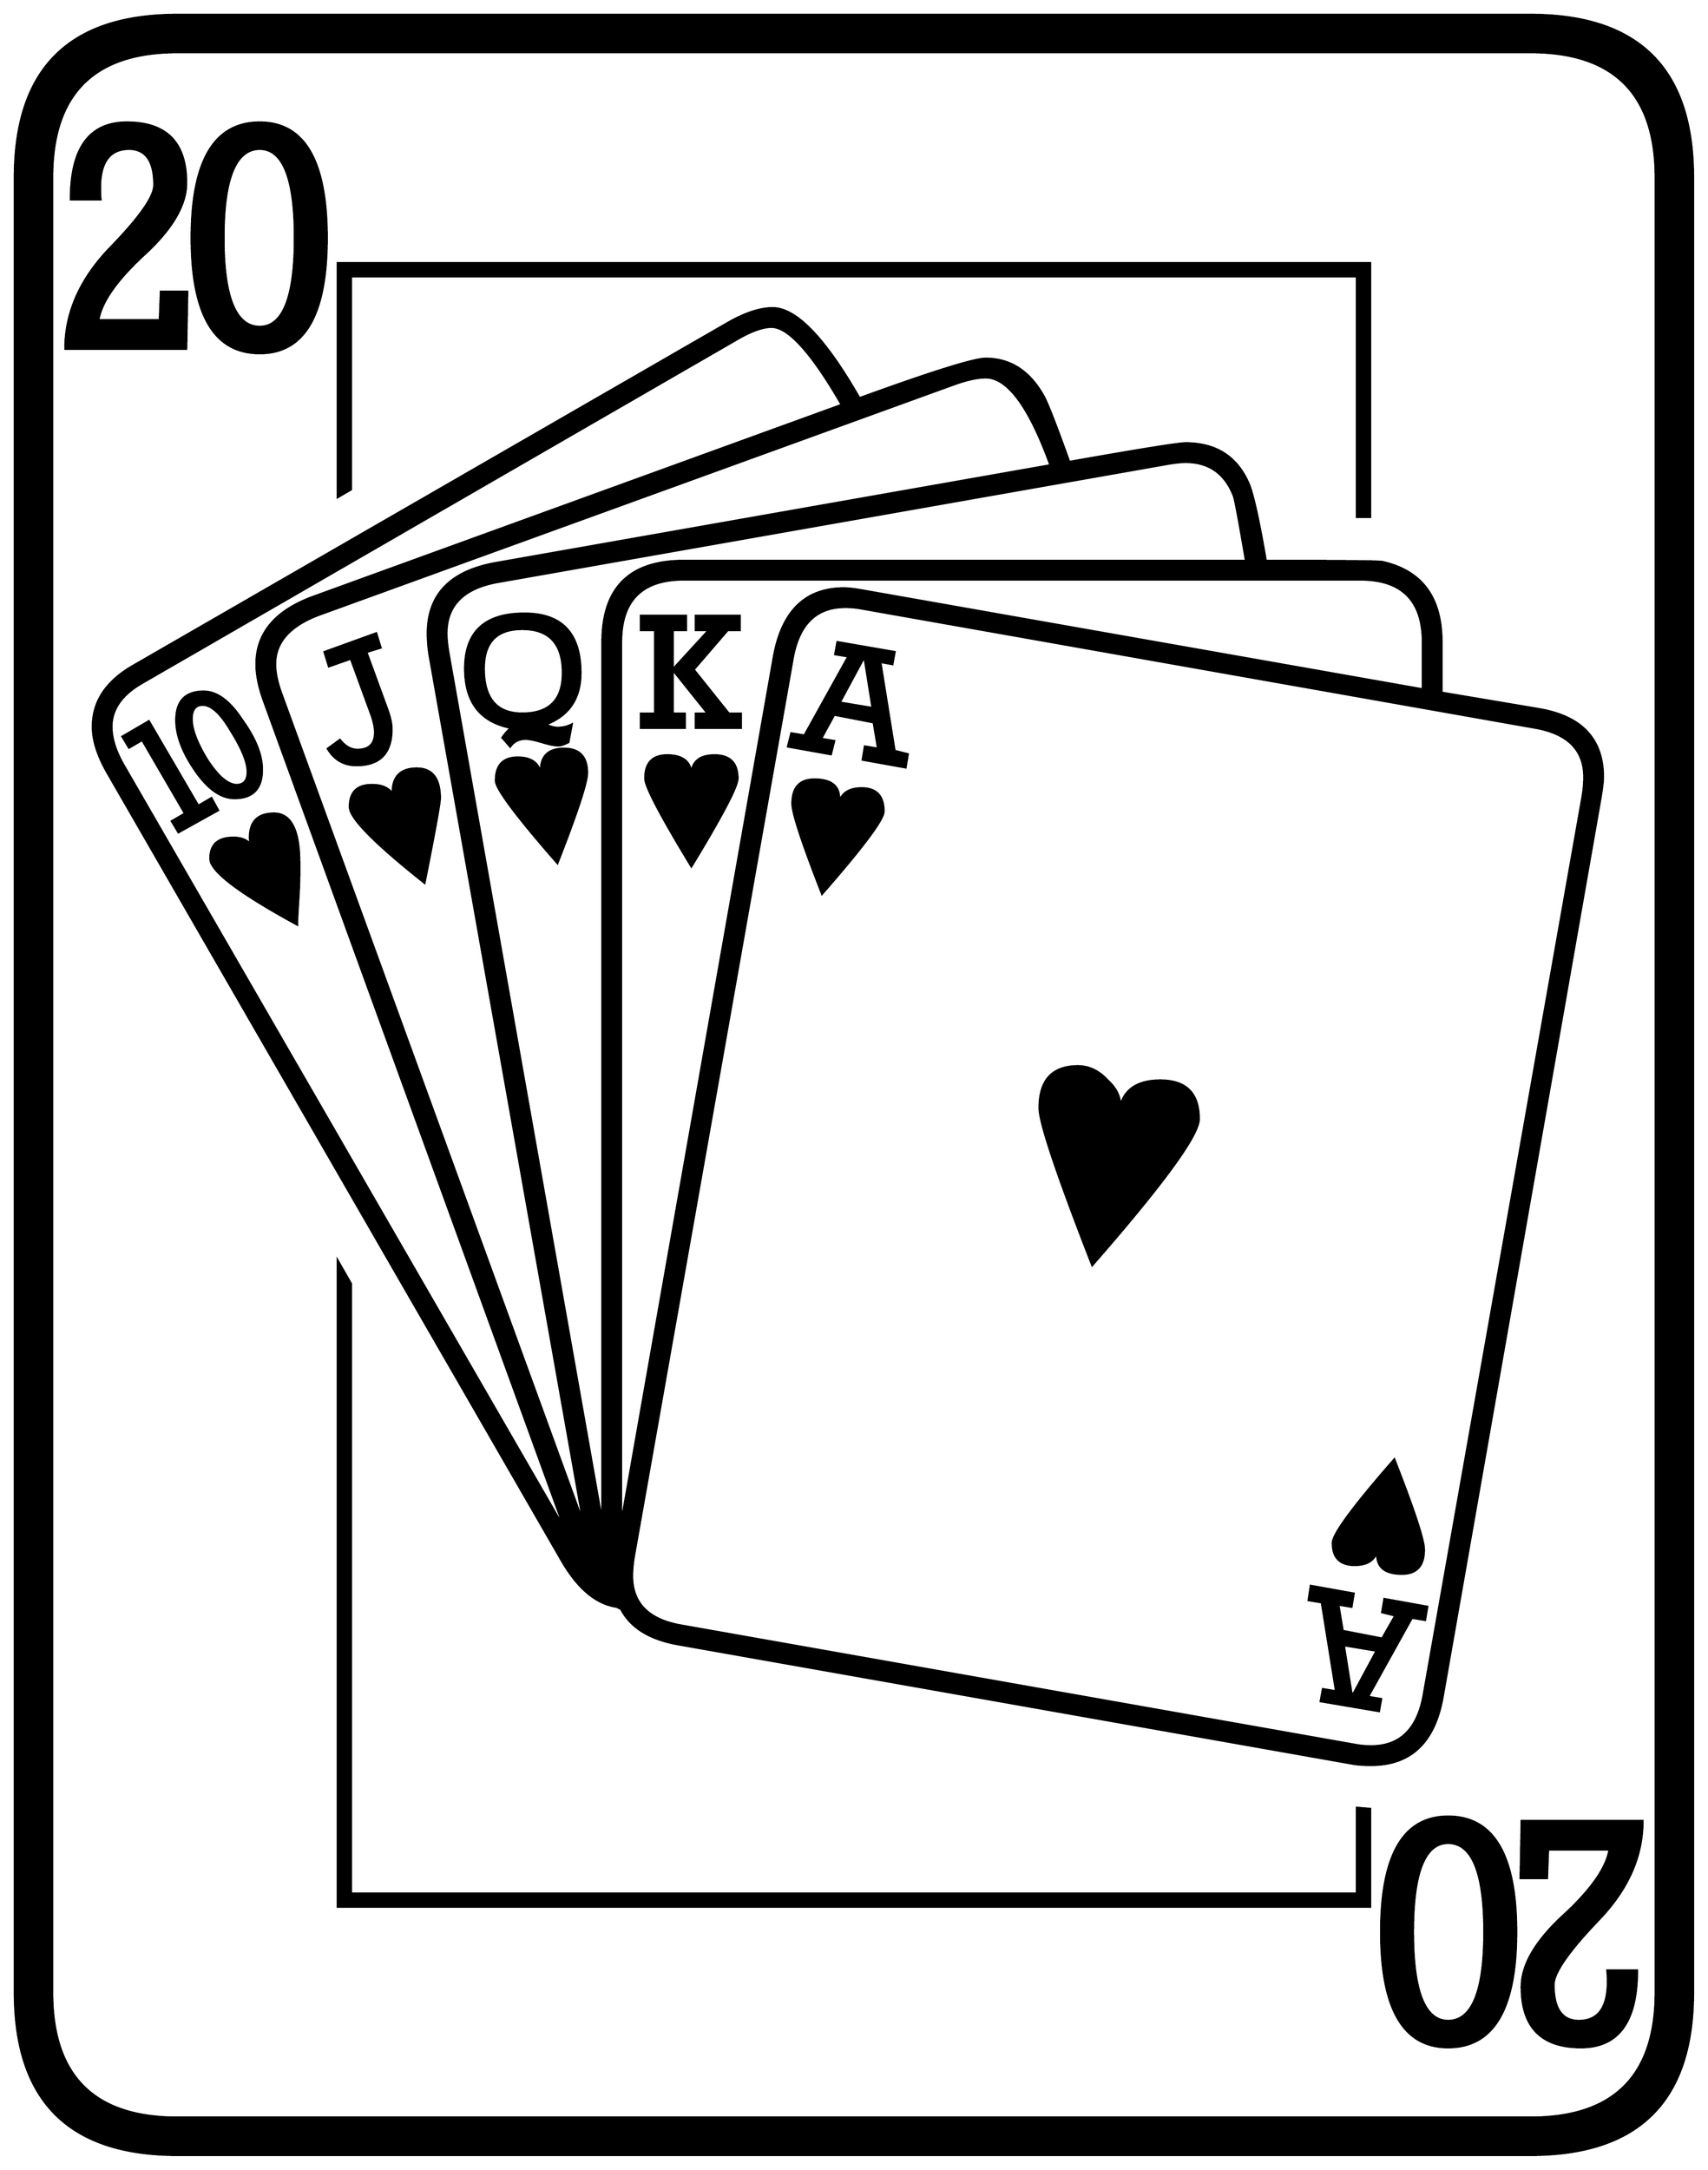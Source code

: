 


\begin{tikzpicture}[y=0.80pt, x=0.80pt, yscale=-1.0, xscale=1.0, inner sep=0pt, outer sep=0pt]
\begin{scope}[shift={(100.0,1706.0)},nonzero rule]
  \path[draw=.,fill=.,line width=1.600pt] (1578.0,244.0) .. controls
    (1578.0,342.667) and (1528.667,392.0) .. (1430.0,392.0) --
    (198.0,392.0) .. controls (99.333,392.0) and (50.0,342.667) ..
    (50.0,244.0) -- (50.0,-1408.0) .. controls (50.0,-1506.667)
    and (99.333,-1556.0) .. (198.0,-1556.0) -- (1430.0,-1556.0) ..
    controls (1528.667,-1556.0) and (1578.0,-1506.667) ..
    (1578.0,-1408.0) -- (1578.0,244.0) -- cycle(1544.0,244.0) --
    (1544.0,-1408.0) .. controls (1544.0,-1484.0) and
    (1506.0,-1522.0) .. (1430.0,-1522.0) -- (198.0,-1522.0) ..
    controls (122.0,-1522.0) and (84.0,-1484.0) ..
    (84.0,-1408.0) -- (84.0,244.0) .. controls (84.0,320.0) and
    (122.0,358.0) .. (198.0,358.0) -- (1430.0,358.0) .. controls
    (1506.0,358.0) and (1544.0,320.0) .. (1544.0,244.0) --
    cycle(1284.0,-1099.0) -- (1272.0,-1099.0) --
    (1272.0,-1318.0) -- (356.0,-1318.0) -- (356.0,-1124.0) --
    (344.0,-1117.0) -- (344.0,-1330.0) -- (1284.0,-1330.0) --
    (1284.0,-1099.0) -- cycle(334.0,-1353.0) .. controls
    (334.0,-1283.0) and (313.667,-1248.0) .. (273.0,-1248.0) ..
    controls (231.667,-1248.0) and (211.0,-1283.0) ..
    (211.0,-1353.0) .. controls (211.0,-1423.0) and
    (231.667,-1458.0) .. (273.0,-1458.0) .. controls
    (313.667,-1458.0) and (334.0,-1423.0) .. (334.0,-1353.0) --
    cycle(207.0,-1304.0) -- (206.0,-1252.0) -- (96.0,-1252.0) ..
    controls (96.0,-1284.667) and (109.333,-1315.0) ..
    (136.0,-1343.0) .. controls (163.333,-1371.0) and
    (177.0,-1390.333) .. (177.0,-1401.0) .. controls
    (177.0,-1423.0) and (169.333,-1434.0) .. (154.0,-1434.0) ..
    controls (134.0,-1434.0) and (125.333,-1418.667) ..
    (128.0,-1388.0) -- (101.0,-1388.0) .. controls
    (101.0,-1434.667) and (118.0,-1458.0) .. (152.0,-1458.0) ..
    controls (188.0,-1458.0) and (206.0,-1439.667) ..
    (206.0,-1403.0) .. controls (206.0,-1383.0) and
    (193.333,-1361.333) .. (168.0,-1338.0) .. controls
    (142.667,-1314.667) and (128.667,-1294.667) .. (126.0,-1278.0) --
    (182.0,-1278.0) -- (183.0,-1304.0) -- (207.0,-1304.0) --
    cycle(1496.0,-862.0) .. controls (1496.0,-858.0) and
    (1495.0,-850.333) .. (1493.0,-839.0) -- (1350.0,-25.0) ..
    controls (1342.667,16.333) and (1321.0,37.0) .. (1285.0,37.0) ..
    controls (1278.333,37.0) and (1273.0,36.667) .. (1269.0,36.0) --
    (653.0,-73.0) .. controls (627.667,-77.667) and (610.667,-88.333) ..
    (602.0,-105.0) -- (598.0,-107.0) .. controls (579.333,-109.667)
    and (562.667,-123.667) .. (548.0,-149.0) -- (135.0,-865.0) ..
    controls (125.667,-881.0) and (121.0,-895.333) .. (121.0,-908.0)
    .. controls (121.0,-930.667) and (133.0,-949.0) ..
    (157.0,-963.0) -- (700.0,-1276.0) .. controls
    (715.333,-1284.667) and (728.667,-1289.0) .. (740.0,-1289.0) ..
    controls (761.333,-1289.0) and (787.667,-1261.667) ..
    (819.0,-1207.0) .. controls (885.0,-1231.0) and
    (923.333,-1243.0) .. (934.0,-1243.0) .. controls
    (956.0,-1243.0) and (973.333,-1232.0) .. (986.0,-1210.0) ..
    controls (989.333,-1204.667) and (997.333,-1184.333) ..
    (1010.0,-1149.0) .. controls (1074.0,-1160.333) and
    (1109.333,-1166.0) .. (1116.0,-1166.0) .. controls
    (1143.333,-1166.0) and (1162.333,-1154.0) .. (1173.0,-1130.0) ..
    controls (1177.0,-1121.333) and (1182.333,-1097.667) ..
    (1189.0,-1059.0) .. controls (1255.667,-1059.0) and
    (1291.0,-1058.667) .. (1295.0,-1058.0) .. controls
    (1331.0,-1050.0) and (1349.0,-1025.667) .. (1349.0,-985.0) --
    (1349.0,-939.0) -- (1438.0,-924.0) .. controls
    (1476.667,-917.333) and (1496.0,-896.667) .. (1496.0,-862.0) --
    cycle(1532.0,88.0) .. controls (1532.0,120.667) and
    (1518.333,151.0) .. (1491.0,179.0) .. controls (1464.333,207.0)
    and (1451.0,226.333) .. (1451.0,237.0) .. controls
    (1451.0,259.0) and (1458.667,270.0) .. (1474.0,270.0) ..
    controls (1494.0,270.0) and (1502.667,254.667) .. (1500.0,224.0)
    -- (1527.0,224.0) .. controls (1527.0,270.667) and
    (1510.0,294.0) .. (1476.0,294.0) .. controls (1440.0,294.0)
    and (1422.0,275.667) .. (1422.0,239.0) .. controls
    (1422.0,219.0) and (1434.667,197.333) .. (1460.0,174.0) ..
    controls (1485.333,150.667) and (1499.333,130.667) .. (1502.0,114.0)
    -- (1446.0,114.0) -- (1445.0,140.0) -- (1421.0,140.0) --
    (1422.0,88.0) -- (1532.0,88.0) -- cycle(1417.0,189.0) ..
    controls (1417.0,259.0) and (1396.333,294.0) .. (1355.0,294.0)
    .. controls (1314.333,294.0) and (1294.0,259.0) ..
    (1294.0,189.0) .. controls (1294.0,119.0) and (1314.333,84.0)
    .. (1355.0,84.0) .. controls (1396.333,84.0) and
    (1417.0,119.0) .. (1417.0,189.0) -- cycle(1284.0,166.0) --
    (344.0,166.0) -- (344.0,-422.0) -- (356.0,-401.0) --
    (356.0,154.0) -- (1272.0,154.0) -- (1272.0,76.0) --
    (1284.0,77.0) -- (1284.0,166.0) -- cycle(305.0,-1353.0) ..
    controls (305.0,-1407.0) and (294.333,-1434.0) ..
    (273.0,-1434.0) .. controls (251.0,-1434.0) and
    (240.0,-1407.0) .. (240.0,-1353.0) .. controls
    (240.0,-1299.0) and (251.0,-1272.0) .. (273.0,-1272.0) ..
    controls (294.333,-1272.0) and (305.0,-1299.0) ..
    (305.0,-1353.0) -- cycle(1332.0,-942.0) -- (1332.0,-985.0)
    .. controls (1332.0,-1023.0) and (1313.0,-1042.0) ..
    (1275.0,-1042.0) -- (659.0,-1042.0) .. controls
    (621.0,-1042.0) and (602.0,-1023.0) .. (602.0,-985.0) --
    (602.0,-182.0) -- (741.0,-971.0) .. controls (748.333,-1013.0)
    and (769.667,-1034.0) .. (805.0,-1034.0) .. controls
    (809.0,-1034.0) and (814.667,-1033.333) .. (822.0,-1032.0) --
    (1332.0,-942.0) -- cycle(1479.0,-862.0) .. controls
    (1479.0,-886.667) and (1464.333,-901.667) .. (1435.0,-907.0) --
    (819.0,-1016.0) .. controls (815.0,-1016.667) and
    (810.667,-1017.0) .. (806.0,-1017.0) .. controls
    (779.333,-1017.0) and (763.333,-1001.0) .. (758.0,-969.0) --
    (614.0,-155.0) .. controls (612.667,-147.667) and (612.0,-141.0)
    .. (612.0,-135.0) .. controls (612.0,-110.333) and
    (626.667,-95.333) .. (656.0,-90.0) -- (1272.0,19.0) .. controls
    (1276.0,19.667) and (1280.333,20.0) .. (1285.0,20.0) .. controls
    (1311.667,20.0) and (1327.667,4.0) .. (1333.0,-28.0) --
    (1477.0,-842.0) .. controls (1478.333,-849.333) and
    (1479.0,-856.0) .. (1479.0,-862.0) -- cycle(1171.0,-1059.0)
    .. controls (1165.0,-1094.333) and (1161.333,-1114.0) ..
    (1160.0,-1118.0) .. controls (1152.0,-1138.667) and
    (1137.333,-1149.0) .. (1116.0,-1149.0) .. controls
    (1111.333,-1149.0) and (1105.333,-1148.333) .. (1098.0,-1147.0) --
    (491.0,-1040.0) .. controls (459.0,-1034.667) and
    (443.0,-1019.0) .. (443.0,-993.0) .. controls (443.0,-987.667)
    and (443.667,-981.333) .. (445.0,-974.0) -- (585.0,-183.0) --
    (585.0,-985.0) .. controls (585.0,-1034.333) and
    (609.667,-1059.0) .. (659.0,-1059.0) -- (1171.0,-1059.0) --
    cycle(993.0,-1146.0) .. controls (973.667,-1199.333) and
    (954.0,-1226.0) .. (934.0,-1226.0) .. controls
    (926.667,-1226.0) and (917.333,-1224.0) .. (906.0,-1220.0) --
    (327.0,-1010.0) .. controls (300.333,-1000.0) and
    (287.0,-985.0) .. (287.0,-965.0) .. controls (287.0,-957.0)
    and (289.0,-947.667) .. (293.0,-937.0) -- (568.0,-182.0) --
    (428.0,-971.0) .. controls (426.667,-978.333) and (426.0,-985.667)
    .. (426.0,-993.0) .. controls (426.0,-1028.333) and
    (446.667,-1049.667) .. (488.0,-1057.0) -- (993.0,-1146.0) --
    cycle(803.0,-1201.0) .. controls (775.667,-1248.333) and
    (754.333,-1272.0) .. (739.0,-1272.0) .. controls
    (731.0,-1272.0) and (720.667,-1268.333) .. (708.0,-1261.0) --
    (166.0,-948.0) .. controls (147.333,-937.333) and (138.0,-924.0)
    .. (138.0,-908.0) .. controls (138.0,-897.333) and
    (141.667,-885.667) .. (149.0,-873.0) -- (551.0,-177.0) --
    (277.0,-931.0) .. controls (272.333,-943.667) and (270.0,-955.0)
    .. (270.0,-965.0) .. controls (270.0,-993.0) and
    (287.0,-1013.333) .. (321.0,-1026.0) -- (803.0,-1201.0) --
    cycle(1388.0,189.0) .. controls (1388.0,135.0) and
    (1377.0,108.0) .. (1355.0,108.0) .. controls (1333.667,108.0)
    and (1323.0,135.0) .. (1323.0,189.0) .. controls
    (1323.0,243.0) and (1333.667,270.0) .. (1355.0,270.0) ..
    controls (1377.0,270.0) and (1388.0,243.0) .. (1388.0,189.0)
    -- cycle(863.0,-883.0) -- (861.0,-871.0) -- (822.0,-878.0)
    -- (824.0,-890.0) -- (836.0,-888.0) -- (832.0,-912.0) --
    (796.0,-919.0) -- (784.0,-897.0) -- (796.0,-895.0) --
    (793.0,-883.0) -- (754.0,-890.0) -- (757.0,-902.0) --
    (769.0,-900.0) -- (809.0,-972.0) -- (797.0,-974.0) --
    (799.0,-985.0) -- (851.0,-976.0) -- (849.0,-965.0) --
    (838.0,-967.0) -- (851.0,-886.0) -- (863.0,-883.0) --
    cycle(711.0,-907.0) -- (670.0,-907.0) -- (670.0,-920.0) --
    (681.0,-920.0) -- (649.0,-960.0) -- (649.0,-920.0) --
    (660.0,-920.0) -- (660.0,-907.0) -- (620.0,-907.0) --
    (620.0,-920.0) -- (633.0,-920.0) -- (633.0,-996.0) --
    (620.0,-996.0) -- (620.0,-1009.0) -- (661.0,-1009.0) --
    (661.0,-996.0) -- (649.0,-996.0) -- (649.0,-960.0) --
    (682.0,-996.0) -- (670.0,-996.0) -- (670.0,-1009.0) --
    (710.0,-1009.0) -- (710.0,-996.0) -- (699.0,-996.0) --
    (668.0,-960.0) -- (700.0,-920.0) -- (711.0,-920.0) --
    (711.0,-907.0) -- cycle(841.0,-831.0) .. controls
    (841.0,-823.667) and (822.333,-798.667) .. (785.0,-756.0) ..
    controls (767.0,-802.0) and (758.0,-829.333) .. (758.0,-838.0)
    .. controls (758.0,-852.667) and (764.667,-860.0) ..
    (778.0,-860.0) .. controls (795.333,-860.0) and (802.667,-852.333)
    .. (800.0,-837.0) .. controls (802.0,-847.0) and
    (809.0,-852.0) .. (821.0,-852.0) .. controls (834.333,-852.0)
    and (841.0,-845.0) .. (841.0,-831.0) -- cycle(1128.0,-551.0)
    .. controls (1128.0,-536.333) and (1095.667,-492.0) ..
    (1031.0,-418.0) .. controls (999.0,-500.0) and
    (983.0,-547.667) .. (983.0,-561.0) .. controls (983.0,-586.333)
    and (994.667,-599.0) .. (1018.0,-599.0) .. controls
    (1028.0,-599.0) and (1037.0,-594.667) .. (1045.0,-586.0) ..
    controls (1053.667,-578.0) and (1057.333,-569.333) ..
    (1056.0,-560.0) .. controls (1059.333,-577.333) and
    (1071.667,-586.0) .. (1093.0,-586.0) .. controls
    (1116.333,-586.0) and (1128.0,-574.333) .. (1128.0,-551.0) --
    cycle(708.0,-861.0) .. controls (708.0,-853.667) and
    (694.0,-827.0) .. (666.0,-781.0) .. controls (638.0,-827.0)
    and (624.0,-853.667) .. (624.0,-861.0) .. controls
    (624.0,-875.0) and (630.667,-882.0) .. (644.0,-882.0) ..
    controls (658.667,-882.0) and (666.0,-875.667) .. (666.0,-863.0)
    .. controls (666.0,-875.667) and (673.0,-882.0) ..
    (687.0,-882.0) .. controls (701.0,-882.0) and (708.0,-875.0)
    .. (708.0,-861.0) -- cycle(1333.0,-159.0) .. controls
    (1333.0,-144.333) and (1326.333,-137.0) .. (1313.0,-137.0) ..
    controls (1295.667,-137.0) and (1288.333,-144.667) ..
    (1291.0,-160.0) .. controls (1289.0,-150.0) and
    (1282.0,-145.0) .. (1270.0,-145.0) .. controls
    (1256.667,-145.0) and (1250.0,-151.667) .. (1250.0,-165.0) ..
    controls (1250.0,-173.0) and (1268.667,-198.333) ..
    (1306.0,-241.0) .. controls (1324.0,-195.0) and
    (1333.0,-167.667) .. (1333.0,-159.0) -- cycle(565.0,-957.0) ..
    controls (565.0,-933.667) and (554.333,-918.0) .. (533.0,-910.0)
    .. controls (537.667,-908.0) and (541.333,-907.0) ..
    (544.0,-907.0) .. controls (548.667,-907.0) and (553.0,-908.0)
    .. (557.0,-910.0) -- (554.0,-894.0) .. controls
    (550.0,-892.0) and (547.0,-891.0) .. (545.0,-891.0) ..
    controls (541.667,-891.0) and (536.667,-892.0) .. (530.0,-894.0)
    .. controls (523.333,-896.0) and (518.333,-897.0) ..
    (515.0,-897.0) .. controls (509.0,-897.0) and (504.333,-894.667)
    .. (501.0,-890.0) -- (494.0,-898.0) .. controls
    (496.667,-902.0) and (499.333,-905.0) .. (502.0,-907.0) ..
    controls (474.0,-912.333) and (460.0,-930.333) .. (460.0,-961.0)
    .. controls (460.0,-994.333) and (478.0,-1011.0) ..
    (514.0,-1011.0) .. controls (548.0,-1011.0) and
    (565.0,-993.0) .. (565.0,-957.0) -- cycle(571.0,-866.0) ..
    controls (571.0,-857.333) and (562.0,-830.0) .. (544.0,-784.0)
    .. controls (506.667,-826.667) and (488.0,-851.667) ..
    (488.0,-859.0) .. controls (488.0,-873.0) and (494.667,-880.0)
    .. (508.0,-880.0) .. controls (520.0,-880.0) and
    (527.0,-875.0) .. (529.0,-865.0) -- (529.0,-868.0) ..
    controls (529.0,-881.333) and (536.0,-888.0) .. (550.0,-888.0)
    .. controls (564.0,-888.0) and (571.0,-880.667) ..
    (571.0,-866.0) -- cycle(1336.0,-107.0) -- (1334.0,-95.0) --
    (1322.0,-97.0) -- (1282.0,-25.0) -- (1294.0,-23.0) --
    (1292.0,-12.0) -- (1239.0,-21.0) -- (1241.0,-32.0) --
    (1253.0,-30.0) -- (1240.0,-111.0) -- (1228.0,-113.0) --
    (1230.0,-126.0) -- (1269.0,-119.0) -- (1267.0,-107.0) --
    (1255.0,-109.0) -- (1259.0,-85.0) -- (1295.0,-78.0) --
    (1307.0,-99.0) -- (1295.0,-102.0) -- (1297.0,-114.0) --
    (1336.0,-107.0) -- cycle(393.0,-906.0) .. controls
    (393.0,-884.0) and (382.333,-873.0) .. (361.0,-873.0) ..
    controls (349.667,-873.0) and (341.0,-878.0) .. (335.0,-888.0)
    -- (346.0,-896.0) .. controls (350.667,-890.0) and
    (356.0,-887.0) .. (362.0,-887.0) .. controls (372.667,-887.0)
    and (378.0,-892.333) .. (378.0,-903.0) .. controls
    (378.0,-907.0) and (377.0,-912.0) .. (375.0,-918.0) --
    (356.0,-970.0) -- (336.0,-963.0) -- (332.0,-976.0) --
    (379.0,-993.0) -- (383.0,-980.0) -- (370.0,-976.0) --
    (389.0,-924.0) .. controls (391.667,-916.667) and (393.0,-910.667)
    .. (393.0,-906.0) -- cycle(437.0,-843.0) .. controls
    (437.0,-838.333) and (432.333,-812.667) .. (423.0,-766.0) ..
    controls (377.667,-802.0) and (355.0,-825.0) .. (355.0,-835.0)
    .. controls (355.0,-848.333) and (361.667,-855.0) ..
    (375.0,-855.0) .. controls (385.667,-855.0) and (392.333,-851.333)
    .. (395.0,-844.0) .. controls (395.0,-844.667) and
    (394.667,-846.0) .. (394.0,-848.0) .. controls (394.0,-862.667)
    and (401.333,-870.0) .. (416.0,-870.0) .. controls
    (430.0,-870.0) and (437.0,-861.0) .. (437.0,-843.0) --
    cycle(275.0,-869.0) .. controls (275.0,-851.667) and
    (266.667,-843.0) .. (250.0,-843.0) .. controls (237.333,-843.0)
    and (225.0,-852.0) .. (213.0,-870.0) .. controls
    (202.333,-886.0) and (197.0,-900.667) .. (197.0,-914.0) ..
    controls (197.0,-931.333) and (205.333,-940.0) .. (222.0,-940.0)
    .. controls (234.0,-940.0) and (245.667,-931.333) ..
    (257.0,-914.0) .. controls (269.0,-897.333) and (275.0,-882.333)
    .. (275.0,-869.0) -- cycle(235.0,-832.0) -- (199.0,-812.0)
    -- (193.0,-822.0) -- (205.0,-829.0) -- (166.0,-896.0) --
    (154.0,-889.0) -- (148.0,-899.0) -- (172.0,-913.0) --
    (217.0,-836.0) -- (229.0,-843.0) -- (235.0,-832.0) --
    cycle(309.0,-773.0) .. controls (309.0,-767.667) and
    (308.667,-759.667) .. (308.0,-749.0) .. controls (307.333,-739.0)
    and (307.0,-732.0) .. (307.0,-728.0) .. controls
    (254.333,-756.667) and (228.0,-776.667) .. (228.0,-788.0) ..
    controls (228.0,-800.667) and (235.0,-807.0) .. (249.0,-807.0)
    .. controls (257.0,-807.0) and (262.667,-804.333) ..
    (266.0,-799.0) .. controls (264.667,-801.0) and (264.0,-803.667)
    .. (264.0,-807.0) .. controls (264.0,-821.667) and
    (271.333,-829.0) .. (286.0,-829.0) .. controls (301.333,-829.0)
    and (309.0,-814.0) .. (309.0,-784.0) -- (309.0,-773.0) --
    cycle(831.0,-925.0) -- (824.0,-969.0) -- (822.0,-969.0) --
    (801.0,-930.0) -- (831.0,-925.0) -- cycle(549.0,-957.0) ..
    controls (549.0,-983.667) and (536.667,-997.0) .. (512.0,-997.0)
    .. controls (488.667,-997.0) and (477.0,-985.0) ..
    (477.0,-961.0) .. controls (477.0,-933.667) and (488.667,-920.0)
    .. (512.0,-920.0) .. controls (536.667,-920.0) and
    (549.0,-932.333) .. (549.0,-957.0) -- cycle(1290.0,-67.0) --
    (1260.0,-72.0) -- (1267.0,-28.0) -- (1269.0,-28.0) --
    (1290.0,-67.0) -- cycle(262.0,-867.0) .. controls
    (262.0,-875.667) and (257.0,-888.0) .. (247.0,-904.0) ..
    controls (237.667,-920.0) and (229.0,-928.0) .. (221.0,-928.0)
    .. controls (214.333,-928.0) and (211.0,-923.667) ..
    (211.0,-915.0) .. controls (211.0,-905.667) and (215.667,-893.333)
    .. (225.0,-878.0) .. controls (235.0,-862.667) and
    (244.0,-855.0) .. (252.0,-855.0) .. controls (258.667,-855.0)
    and (262.0,-859.0) .. (262.0,-867.0) -- cycle;
\end{scope}

\end{tikzpicture}

